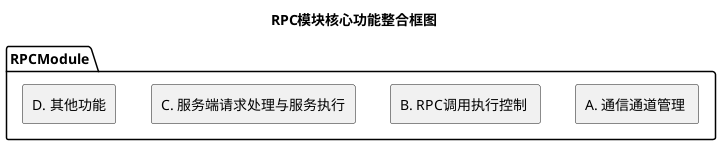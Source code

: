 @startuml
skinparam componentStyle rectangle
title RPC模块核心功能整合框图


package "RPCModule" {

    rectangle "A. 通信通道管理 " as RpcChannel {
    }

    rectangle "B. RPC调用执行控制 " as RpcController {
       
    }

    rectangle "C. 服务端请求处理与服务执行" as RpcDispatcher {
       
    }

    rectangle "D. 其他功能" as CoreSupport {
       
    }

    
}





@enduml
